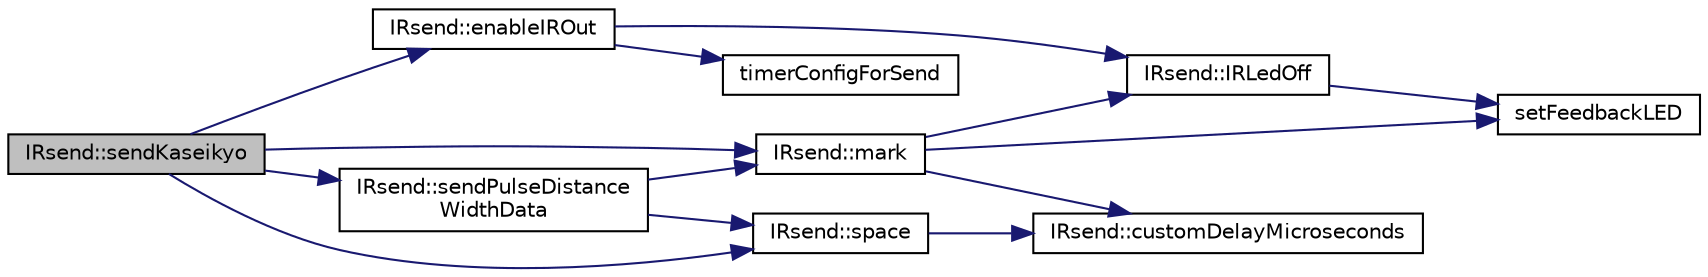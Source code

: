 digraph "IRsend::sendKaseikyo"
{
 // LATEX_PDF_SIZE
  edge [fontname="Helvetica",fontsize="10",labelfontname="Helvetica",labelfontsize="10"];
  node [fontname="Helvetica",fontsize="10",shape=record];
  rankdir="LR";
  Node1 [label="IRsend::sendKaseikyo",height=0.2,width=0.4,color="black", fillcolor="grey75", style="filled", fontcolor="black",tooltip=" "];
  Node1 -> Node2 [color="midnightblue",fontsize="10",style="solid"];
  Node2 [label="IRsend::enableIROut",height=0.2,width=0.4,color="black", fillcolor="white", style="filled",URL="$group___sending.html#ga42c04af63d252b320c017ffa2bfc90e5",tooltip=" "];
  Node2 -> Node3 [color="midnightblue",fontsize="10",style="solid"];
  Node3 [label="IRsend::IRLedOff",height=0.2,width=0.4,color="black", fillcolor="white", style="filled",URL="$group___sending.html#ga5242741b8da4fbfaae237eee2b279dd0",tooltip=" "];
  Node3 -> Node4 [color="midnightblue",fontsize="10",style="solid"];
  Node4 [label="setFeedbackLED",height=0.2,width=0.4,color="black", fillcolor="white", style="filled",URL="$group___feedback_l_e_d_functions.html#ga072624eeba964d8aa105822da00090ba",tooltip=" "];
  Node2 -> Node5 [color="midnightblue",fontsize="10",style="solid"];
  Node5 [label="timerConfigForSend",height=0.2,width=0.4,color="black", fillcolor="white", style="filled",URL="$group___timer.html#ga45d57d84d5fee327f67afde5f8649e6d",tooltip=" "];
  Node1 -> Node6 [color="midnightblue",fontsize="10",style="solid"];
  Node6 [label="IRsend::mark",height=0.2,width=0.4,color="black", fillcolor="white", style="filled",URL="$group___sending.html#ga7328943560a5f60f4e9e13d677716674",tooltip=" "];
  Node6 -> Node7 [color="midnightblue",fontsize="10",style="solid"];
  Node7 [label="IRsend::customDelayMicroseconds",height=0.2,width=0.4,color="black", fillcolor="white", style="filled",URL="$group___sending.html#ga78e52089f1ee53b3d080db7d8c25f798",tooltip=" "];
  Node6 -> Node3 [color="midnightblue",fontsize="10",style="solid"];
  Node6 -> Node4 [color="midnightblue",fontsize="10",style="solid"];
  Node1 -> Node8 [color="midnightblue",fontsize="10",style="solid"];
  Node8 [label="IRsend::sendPulseDistance\lWidthData",height=0.2,width=0.4,color="black", fillcolor="white", style="filled",URL="$group___sending.html#ga6904a411999a4c9f7306dba49851eb7b",tooltip=" "];
  Node8 -> Node6 [color="midnightblue",fontsize="10",style="solid"];
  Node8 -> Node9 [color="midnightblue",fontsize="10",style="solid"];
  Node9 [label="IRsend::space",height=0.2,width=0.4,color="black", fillcolor="white", style="filled",URL="$group___sending.html#ga6a653dc4b2f718ce16a2ae87abdc2527",tooltip=" "];
  Node9 -> Node7 [color="midnightblue",fontsize="10",style="solid"];
  Node1 -> Node9 [color="midnightblue",fontsize="10",style="solid"];
}

